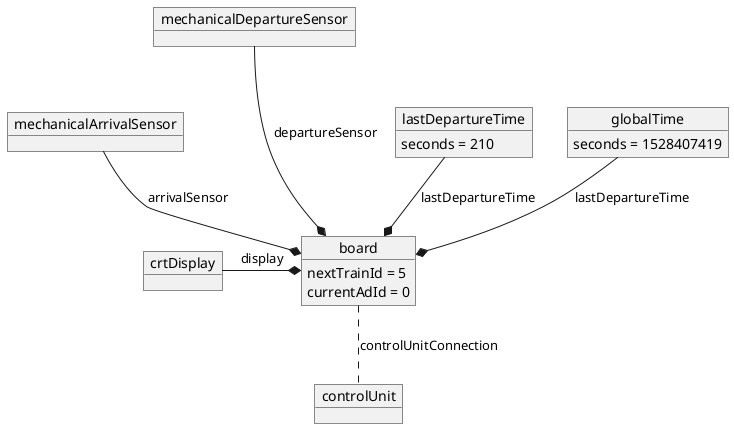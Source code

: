 @startuml

object crtDisplay

object mechanicalArrivalSensor
object mechanicalDepartureSensor

object lastDepartureTime {
	seconds = 210
}

object globalTime {
	seconds = 1528407419
}

object board {
	nextTrainId = 5
	currentAdId = 0
}

object controlUnit

crtDisplay -* board : display
lastDepartureTime --* board : lastDepartureTime
globalTime --* board : lastDepartureTime
mechanicalArrivalSensor --* board : arrivalSensor
mechanicalDepartureSensor ---* board : departureSensor
board .. controlUnit : controlUnitConnection

@enduml